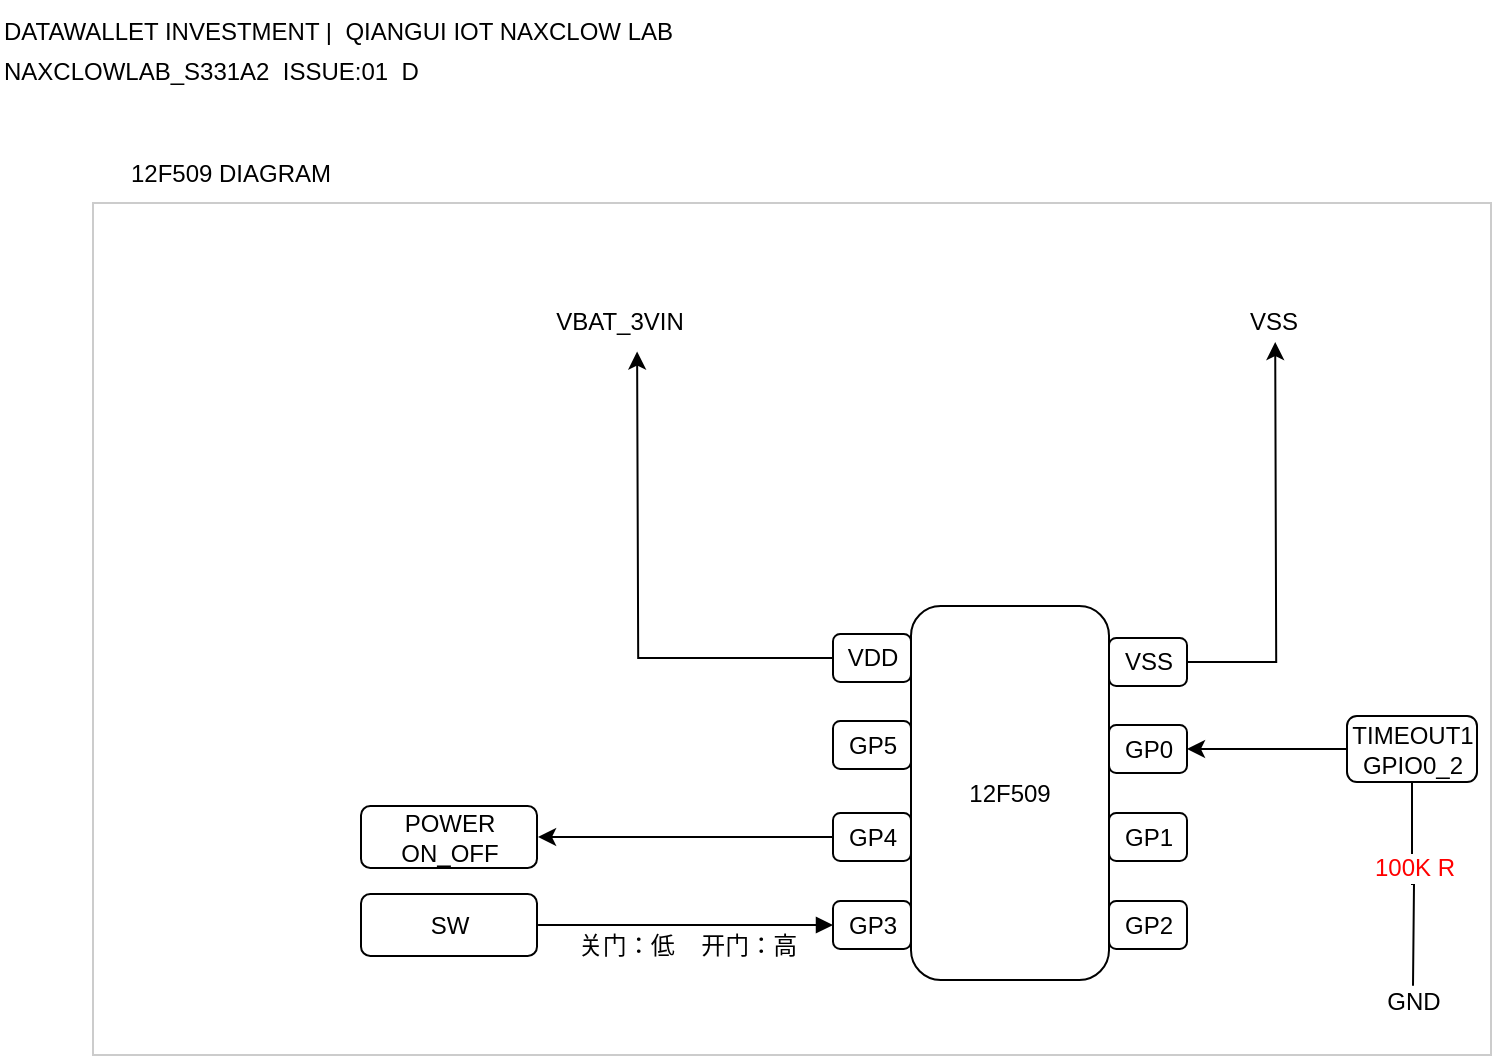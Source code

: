 <mxfile version="10.6.3" type="github"><diagram id="NPV2oDqq05w-u9intcN8" name="Page-1"><mxGraphModel dx="1302" dy="767" grid="0" gridSize="10" guides="1" tooltips="1" connect="1" arrows="1" fold="1" page="1" pageScale="1" pageWidth="827" pageHeight="1800" math="0" shadow="0"><root><mxCell id="0"/><mxCell id="1" parent="0"/><mxCell id="5WTXFJCiFJjkUuX3-Zvz-34" value="DATAWALLET INVESTMENT |&amp;nbsp; QIANGUI IOT NAXCLOW LAB" style="text;html=1;strokeColor=none;fillColor=none;align=left;verticalAlign=middle;whiteSpace=wrap;rounded=0;fontColor=#000000;" vertex="1" parent="1"><mxGeometry x="6" y="2" width="396" height="32" as="geometry"/></mxCell><mxCell id="5WTXFJCiFJjkUuX3-Zvz-35" value="NAXCLOWLAB_S331A2&amp;nbsp; ISSUE:01&amp;nbsp; D" style="text;html=1;strokeColor=none;fillColor=none;align=left;verticalAlign=middle;whiteSpace=wrap;rounded=0;fontColor=#000000;" vertex="1" parent="1"><mxGeometry x="6" y="28" width="389" height="19" as="geometry"/></mxCell><mxCell id="5WTXFJCiFJjkUuX3-Zvz-37" value="" style="group" vertex="1" connectable="0" parent="1"><mxGeometry x="52.5" y="103.5" width="699" height="426" as="geometry"/></mxCell><mxCell id="5WTXFJCiFJjkUuX3-Zvz-11" value="" style="group" vertex="1" connectable="0" parent="5WTXFJCiFJjkUuX3-Zvz-37"><mxGeometry x="370" y="201.5" width="177" height="187" as="geometry"/></mxCell><mxCell id="5WTXFJCiFJjkUuX3-Zvz-1" value="" style="rounded=1;whiteSpace=wrap;html=1;" vertex="1" parent="5WTXFJCiFJjkUuX3-Zvz-11"><mxGeometry x="39" width="99" height="187" as="geometry"/></mxCell><mxCell id="5WTXFJCiFJjkUuX3-Zvz-2" value="12F509" style="text;html=1;strokeColor=none;fillColor=none;align=center;verticalAlign=middle;whiteSpace=wrap;rounded=0;" vertex="1" parent="5WTXFJCiFJjkUuX3-Zvz-11"><mxGeometry x="68.5" y="83.5" width="40" height="20" as="geometry"/></mxCell><mxCell id="5WTXFJCiFJjkUuX3-Zvz-3" value="VSS" style="rounded=1;whiteSpace=wrap;html=1;" vertex="1" parent="5WTXFJCiFJjkUuX3-Zvz-11"><mxGeometry x="138" y="16" width="39" height="24" as="geometry"/></mxCell><mxCell id="5WTXFJCiFJjkUuX3-Zvz-4" value="VDD" style="rounded=1;whiteSpace=wrap;html=1;" vertex="1" parent="5WTXFJCiFJjkUuX3-Zvz-11"><mxGeometry y="14" width="39" height="24" as="geometry"/></mxCell><mxCell id="5WTXFJCiFJjkUuX3-Zvz-5" value="GP0" style="rounded=1;whiteSpace=wrap;html=1;" vertex="1" parent="5WTXFJCiFJjkUuX3-Zvz-11"><mxGeometry x="138" y="59.5" width="39" height="24" as="geometry"/></mxCell><mxCell id="5WTXFJCiFJjkUuX3-Zvz-6" value="GP1" style="rounded=1;whiteSpace=wrap;html=1;" vertex="1" parent="5WTXFJCiFJjkUuX3-Zvz-11"><mxGeometry x="138" y="103.5" width="39" height="24" as="geometry"/></mxCell><mxCell id="5WTXFJCiFJjkUuX3-Zvz-7" value="GP2" style="rounded=1;whiteSpace=wrap;html=1;" vertex="1" parent="5WTXFJCiFJjkUuX3-Zvz-11"><mxGeometry x="138" y="147.5" width="39" height="24" as="geometry"/></mxCell><mxCell id="5WTXFJCiFJjkUuX3-Zvz-8" value="GP5" style="rounded=1;whiteSpace=wrap;html=1;" vertex="1" parent="5WTXFJCiFJjkUuX3-Zvz-11"><mxGeometry y="57.5" width="39" height="24" as="geometry"/></mxCell><mxCell id="5WTXFJCiFJjkUuX3-Zvz-9" value="GP4" style="rounded=1;whiteSpace=wrap;html=1;" vertex="1" parent="5WTXFJCiFJjkUuX3-Zvz-11"><mxGeometry y="103.5" width="39" height="24" as="geometry"/></mxCell><mxCell id="5WTXFJCiFJjkUuX3-Zvz-10" value="GP3" style="rounded=1;whiteSpace=wrap;html=1;" vertex="1" parent="5WTXFJCiFJjkUuX3-Zvz-11"><mxGeometry y="147.5" width="39" height="24" as="geometry"/></mxCell><mxCell id="5WTXFJCiFJjkUuX3-Zvz-13" style="edgeStyle=orthogonalEdgeStyle;rounded=0;orthogonalLoop=1;jettySize=auto;html=1;exitX=0;exitY=0.5;exitDx=0;exitDy=0;startArrow=block;startFill=1;endArrow=none;endFill=0;" edge="1" parent="5WTXFJCiFJjkUuX3-Zvz-37" source="5WTXFJCiFJjkUuX3-Zvz-10"><mxGeometry relative="1" as="geometry"><mxPoint x="222.53" y="361" as="targetPoint"/></mxGeometry></mxCell><mxCell id="5WTXFJCiFJjkUuX3-Zvz-14" style="edgeStyle=orthogonalEdgeStyle;rounded=0;orthogonalLoop=1;jettySize=auto;html=1;exitX=0;exitY=0.5;exitDx=0;exitDy=0;" edge="1" parent="5WTXFJCiFJjkUuX3-Zvz-37" source="5WTXFJCiFJjkUuX3-Zvz-9"><mxGeometry relative="1" as="geometry"><mxPoint x="222.53" y="317" as="targetPoint"/></mxGeometry></mxCell><mxCell id="5WTXFJCiFJjkUuX3-Zvz-16" value="POWER ON_OFF" style="rounded=1;whiteSpace=wrap;html=1;" vertex="1" parent="5WTXFJCiFJjkUuX3-Zvz-37"><mxGeometry x="134" y="301.5" width="88" height="31" as="geometry"/></mxCell><mxCell id="5WTXFJCiFJjkUuX3-Zvz-17" value="SW" style="rounded=1;whiteSpace=wrap;html=1;" vertex="1" parent="5WTXFJCiFJjkUuX3-Zvz-37"><mxGeometry x="134" y="345.5" width="88" height="31" as="geometry"/></mxCell><mxCell id="5WTXFJCiFJjkUuX3-Zvz-18" style="edgeStyle=orthogonalEdgeStyle;rounded=0;orthogonalLoop=1;jettySize=auto;html=1;exitX=0;exitY=0.5;exitDx=0;exitDy=0;" edge="1" parent="5WTXFJCiFJjkUuX3-Zvz-37" source="5WTXFJCiFJjkUuX3-Zvz-4"><mxGeometry relative="1" as="geometry"><mxPoint x="272.054" y="74.289" as="targetPoint"/></mxGeometry></mxCell><mxCell id="5WTXFJCiFJjkUuX3-Zvz-19" style="edgeStyle=orthogonalEdgeStyle;rounded=0;orthogonalLoop=1;jettySize=auto;html=1;exitX=1;exitY=0.5;exitDx=0;exitDy=0;" edge="1" parent="5WTXFJCiFJjkUuX3-Zvz-37" source="5WTXFJCiFJjkUuX3-Zvz-3"><mxGeometry relative="1" as="geometry"><mxPoint x="591.101" y="69.527" as="targetPoint"/></mxGeometry></mxCell><mxCell id="5WTXFJCiFJjkUuX3-Zvz-20" value="VBAT_3VIN" style="text;html=1;strokeColor=none;fillColor=none;align=center;verticalAlign=middle;whiteSpace=wrap;rounded=0;" vertex="1" parent="5WTXFJCiFJjkUuX3-Zvz-37"><mxGeometry x="243" y="49" width="40" height="20" as="geometry"/></mxCell><mxCell id="5WTXFJCiFJjkUuX3-Zvz-23" value="VSS" style="text;html=1;strokeColor=none;fillColor=none;align=center;verticalAlign=middle;whiteSpace=wrap;rounded=0;" vertex="1" parent="5WTXFJCiFJjkUuX3-Zvz-37"><mxGeometry x="570" y="49" width="40" height="20" as="geometry"/></mxCell><mxCell id="5WTXFJCiFJjkUuX3-Zvz-27" style="edgeStyle=orthogonalEdgeStyle;rounded=0;orthogonalLoop=1;jettySize=auto;html=1;exitX=0.5;exitY=1;exitDx=0;exitDy=0;startArrow=none;startFill=0;endArrow=none;endFill=0;" edge="1" parent="5WTXFJCiFJjkUuX3-Zvz-37" source="5WTXFJCiFJjkUuX3-Zvz-25"><mxGeometry relative="1" as="geometry"><mxPoint x="660" y="391.432" as="targetPoint"/></mxGeometry></mxCell><mxCell id="5WTXFJCiFJjkUuX3-Zvz-28" value="100K R" style="text;html=1;resizable=0;points=[];align=center;verticalAlign=middle;labelBackgroundColor=#ffffff;fontColor=#FF0000;" vertex="1" connectable="0" parent="5WTXFJCiFJjkUuX3-Zvz-27"><mxGeometry x="0.291" relative="1" as="geometry"><mxPoint x="-0.5" y="-22.5" as="offset"/></mxGeometry></mxCell><mxCell id="5WTXFJCiFJjkUuX3-Zvz-25" value="TIMEOUT1&lt;br&gt;GPIO0_2&lt;br&gt;" style="rounded=1;whiteSpace=wrap;html=1;" vertex="1" parent="5WTXFJCiFJjkUuX3-Zvz-37"><mxGeometry x="627" y="256.5" width="65" height="33" as="geometry"/></mxCell><mxCell id="5WTXFJCiFJjkUuX3-Zvz-26" value="" style="edgeStyle=orthogonalEdgeStyle;rounded=0;orthogonalLoop=1;jettySize=auto;html=1;startArrow=classic;startFill=1;endArrow=none;endFill=0;" edge="1" parent="5WTXFJCiFJjkUuX3-Zvz-37" source="5WTXFJCiFJjkUuX3-Zvz-5" target="5WTXFJCiFJjkUuX3-Zvz-25"><mxGeometry relative="1" as="geometry"/></mxCell><mxCell id="5WTXFJCiFJjkUuX3-Zvz-29" value="GND" style="text;html=1;strokeColor=none;fillColor=none;align=center;verticalAlign=middle;whiteSpace=wrap;rounded=0;fontColor=#000000;" vertex="1" parent="5WTXFJCiFJjkUuX3-Zvz-37"><mxGeometry x="640" y="389" width="40" height="20" as="geometry"/></mxCell><mxCell id="5WTXFJCiFJjkUuX3-Zvz-31" value="关门：低&amp;nbsp; &amp;nbsp; 开门：高" style="text;html=1;strokeColor=none;fillColor=none;align=center;verticalAlign=middle;whiteSpace=wrap;rounded=0;fontColor=#000000;" vertex="1" parent="5WTXFJCiFJjkUuX3-Zvz-37"><mxGeometry x="222" y="361" width="150" height="21" as="geometry"/></mxCell><mxCell id="5WTXFJCiFJjkUuX3-Zvz-33" value="" style="rounded=0;whiteSpace=wrap;html=1;strokeColor=#CCCCCC;fillColor=none;fontColor=#000000;" vertex="1" parent="5WTXFJCiFJjkUuX3-Zvz-37"><mxGeometry width="699" height="426" as="geometry"/></mxCell><mxCell id="5WTXFJCiFJjkUuX3-Zvz-38" value="12F509 DIAGRAM" style="text;html=1;strokeColor=none;fillColor=none;align=center;verticalAlign=middle;whiteSpace=wrap;rounded=0;fontColor=#000000;" vertex="1" parent="1"><mxGeometry x="52.5" y="81" width="137" height="16" as="geometry"/></mxCell></root></mxGraphModel></diagram></mxfile>